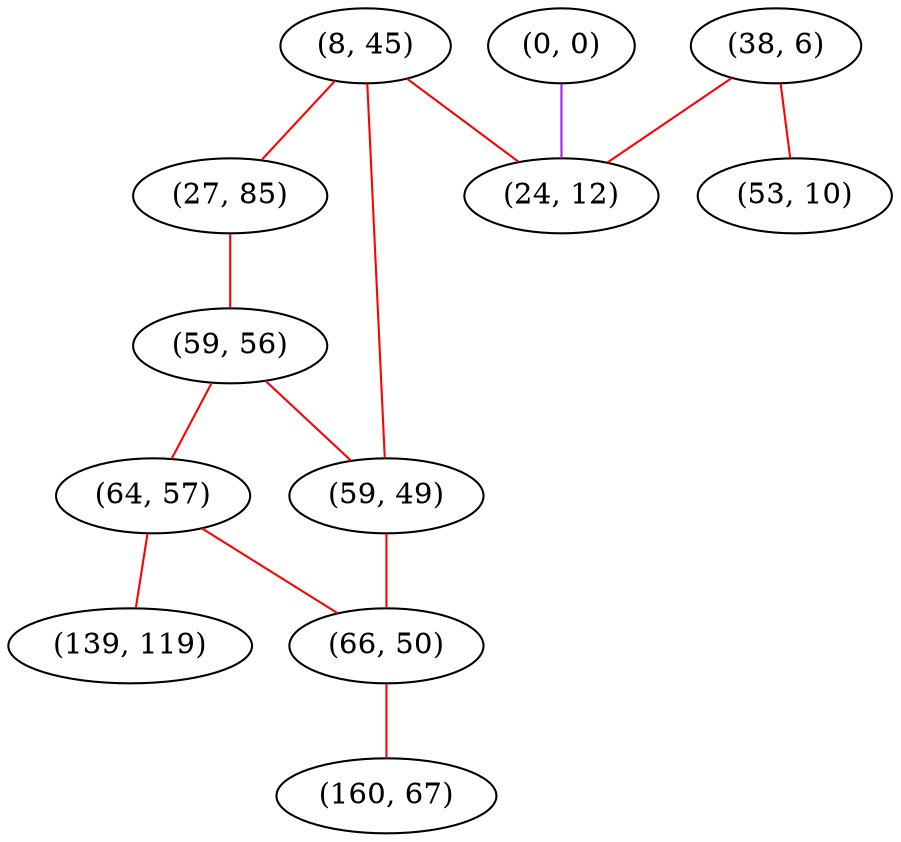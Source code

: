 graph "" {
"(0, 0)";
"(8, 45)";
"(27, 85)";
"(59, 56)";
"(38, 6)";
"(64, 57)";
"(59, 49)";
"(53, 10)";
"(24, 12)";
"(66, 50)";
"(160, 67)";
"(139, 119)";
"(0, 0)" -- "(24, 12)"  [color=purple, key=0, weight=4];
"(8, 45)" -- "(27, 85)"  [color=red, key=0, weight=1];
"(8, 45)" -- "(59, 49)"  [color=red, key=0, weight=1];
"(8, 45)" -- "(24, 12)"  [color=red, key=0, weight=1];
"(27, 85)" -- "(59, 56)"  [color=red, key=0, weight=1];
"(59, 56)" -- "(64, 57)"  [color=red, key=0, weight=1];
"(59, 56)" -- "(59, 49)"  [color=red, key=0, weight=1];
"(38, 6)" -- "(53, 10)"  [color=red, key=0, weight=1];
"(38, 6)" -- "(24, 12)"  [color=red, key=0, weight=1];
"(64, 57)" -- "(139, 119)"  [color=red, key=0, weight=1];
"(64, 57)" -- "(66, 50)"  [color=red, key=0, weight=1];
"(59, 49)" -- "(66, 50)"  [color=red, key=0, weight=1];
"(66, 50)" -- "(160, 67)"  [color=red, key=0, weight=1];
}
